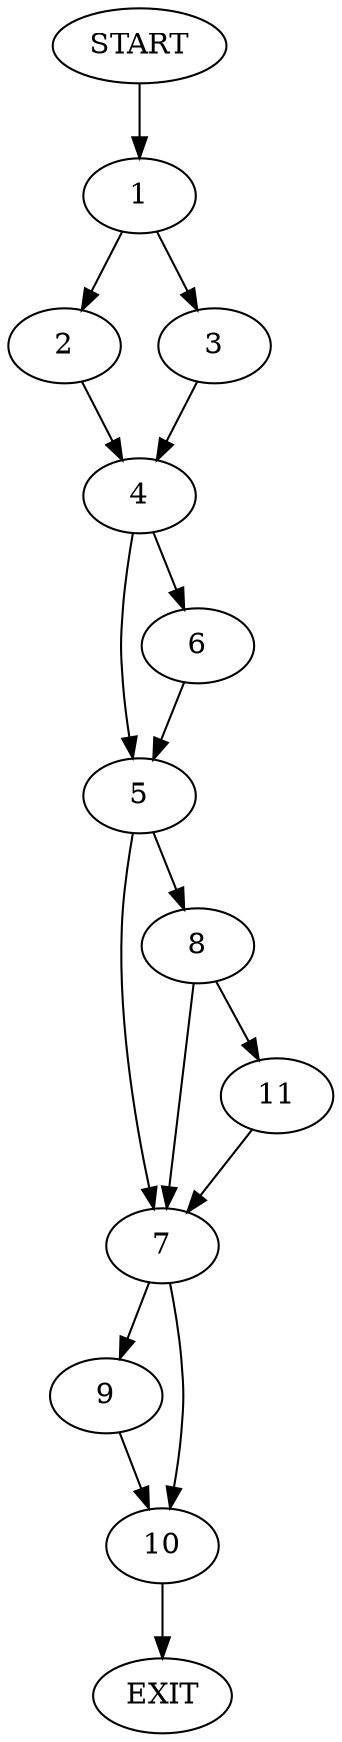 digraph {
0 [label="START"]
12 [label="EXIT"]
0 -> 1
1 -> 2
1 -> 3
3 -> 4
2 -> 4
4 -> 5
4 -> 6
6 -> 5
5 -> 7
5 -> 8
7 -> 9
7 -> 10
8 -> 7
8 -> 11
11 -> 7
9 -> 10
10 -> 12
}
